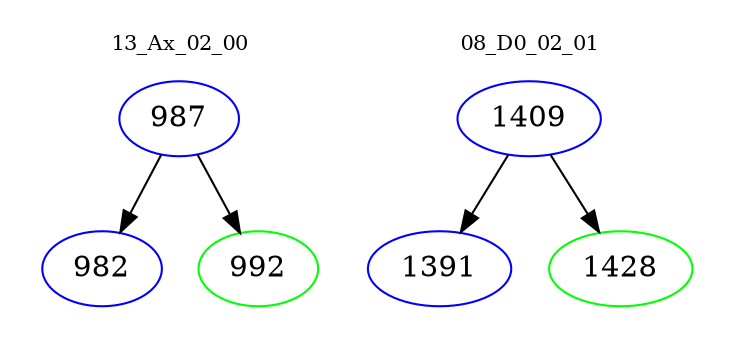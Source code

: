 digraph{
subgraph cluster_0 {
color = white
label = "13_Ax_02_00";
fontsize=10;
T0_987 [label="987", color="blue"]
T0_987 -> T0_982 [color="black"]
T0_982 [label="982", color="blue"]
T0_987 -> T0_992 [color="black"]
T0_992 [label="992", color="green"]
}
subgraph cluster_1 {
color = white
label = "08_D0_02_01";
fontsize=10;
T1_1409 [label="1409", color="blue"]
T1_1409 -> T1_1391 [color="black"]
T1_1391 [label="1391", color="blue"]
T1_1409 -> T1_1428 [color="black"]
T1_1428 [label="1428", color="green"]
}
}
